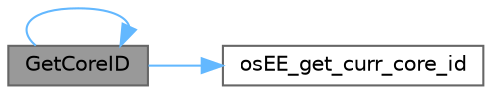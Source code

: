 digraph "GetCoreID"
{
 // LATEX_PDF_SIZE
  bgcolor="transparent";
  edge [fontname=Helvetica,fontsize=10,labelfontname=Helvetica,labelfontsize=10];
  node [fontname=Helvetica,fontsize=10,shape=box,height=0.2,width=0.4];
  rankdir="LR";
  Node1 [id="Node000001",label="GetCoreID",height=0.2,width=0.4,color="gray40", fillcolor="grey60", style="filled", fontcolor="black",tooltip="Gets the ID of the running core."];
  Node1 -> Node1 [id="edge3_Node000001_Node000001",color="steelblue1",style="solid",tooltip=" "];
  Node1 -> Node2 [id="edge4_Node000001_Node000002",color="steelblue1",style="solid",tooltip=" "];
  Node2 [id="Node000002",label="osEE_get_curr_core_id",height=0.2,width=0.4,color="grey40", fillcolor="white", style="filled",URL="$ee__hal_8h.html#a1346f8d9009684d8a6cc7c74ec0a2f90",tooltip="Returns the current core ID."];
}
